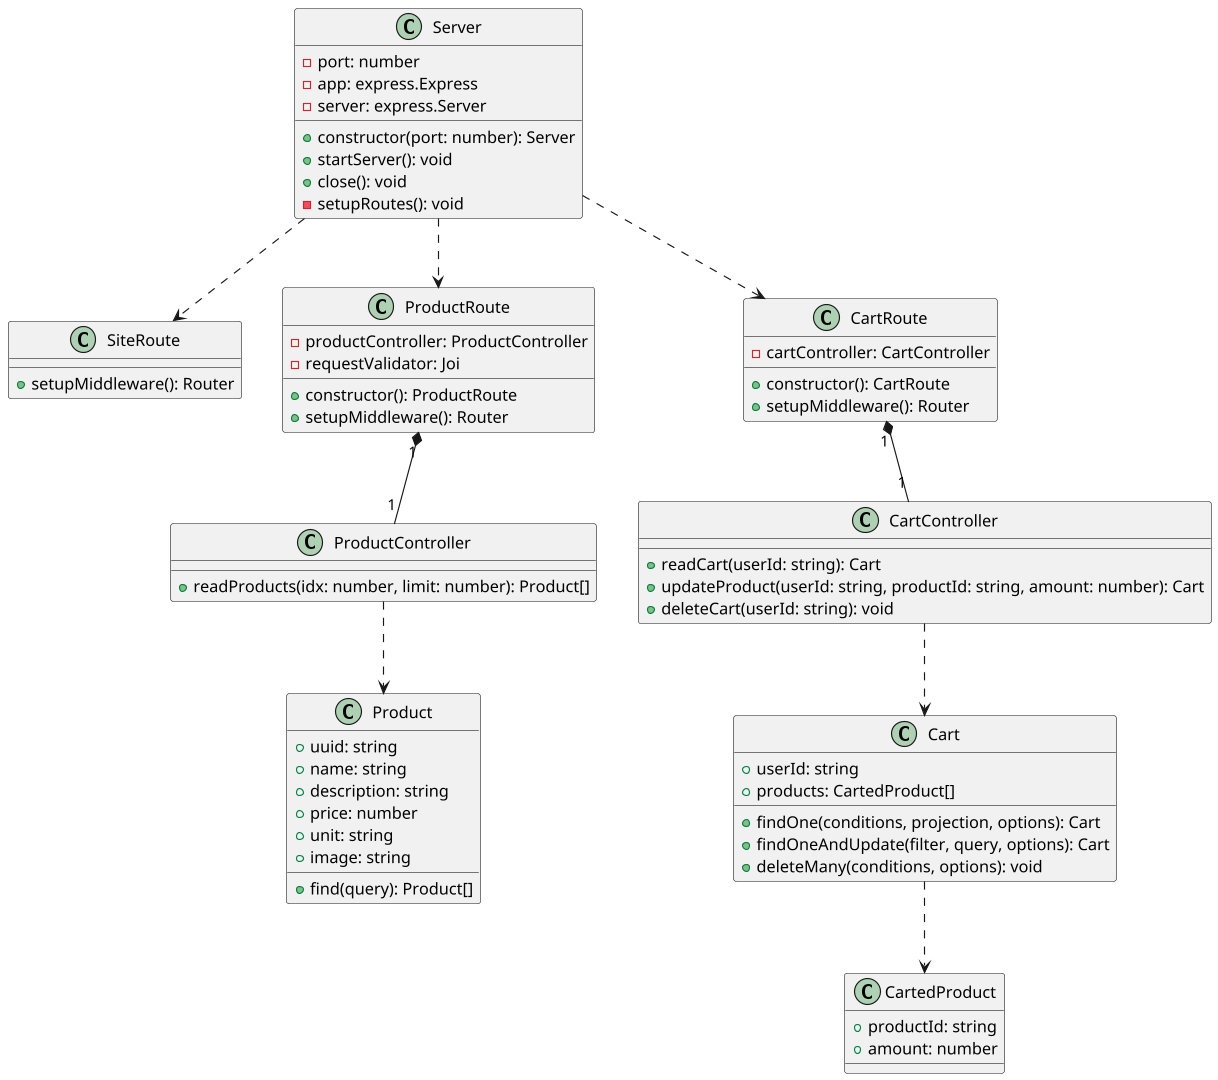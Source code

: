@startuml class diagram
scale 1920*1080

' Classes
class Server {
  - port: number
  - app: express.Express
  - server: express.Server
  + constructor(port: number): Server
  + startServer(): void
  + close(): void
  - setupRoutes(): void
}
class SiteRoute {
  + setupMiddleware(): Router
}

' Classes - Product
class ProductRoute {
  - productController: ProductController
  - requestValidator: Joi
  + constructor(): ProductRoute
  + setupMiddleware(): Router
}
class ProductController {
  + readProducts(idx: number, limit: number): Product[]
}
class Product {
  + uuid: string
  + name: string
  + description: string
  + price: number
  + unit: string
  + image: string
  + find(query): Product[]
}

' Classes - Cart
class CartRoute {
  - cartController: CartController
  + constructor(): CartRoute
  + setupMiddleware(): Router
}
class CartController {
  + readCart(userId: string): Cart
  + updateProduct(userId: string, productId: string, amount: number): Cart
  + deleteCart(userId: string): void
}
class Cart {
  + userId: string
  + products: CartedProduct[]
  + findOne(conditions, projection, options): Cart
  + findOneAndUpdate(filter, query, options): Cart
  + deleteMany(conditions, options): void
}
class CartedProduct {
  + productId: string
  + amount: number
}

' Relationships from Server to routes
Server ..> ProductRoute
Server ..> CartRoute
Server ..> SiteRoute

' Relationships from routes to controllers
ProductRoute "1" *-- "1" ProductController
CartRoute "1" *-- "1" CartController

' Relationships from controllers to models
ProductController ..> Product
CartController ..> Cart

' Relationships between models
Cart ..> CartedProduct
@enduml
